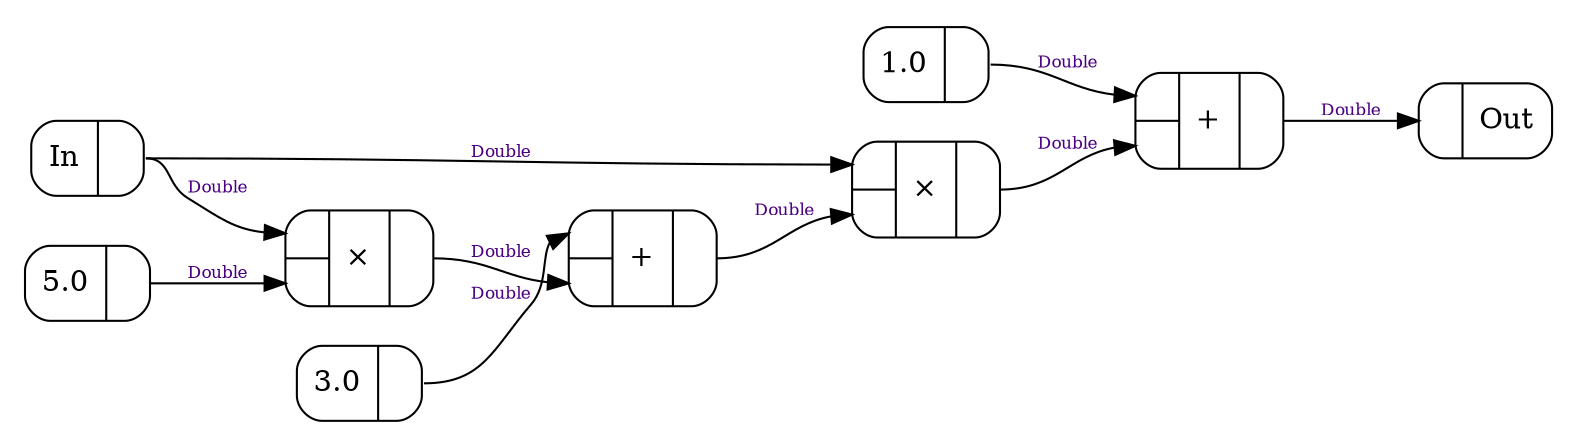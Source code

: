 digraph horner {
  margin=0
  compound=true
  rankdir=LR
  node [shape=Mrecord]
  edge [fontsize=8,fontcolor=indigo]
  bgcolor=transparent
  nslimit=20
  subgraph cluster5 { color=white ; c5 [label="{{<In0>|<In1>}|\×|{<Out0>}}"] }
  subgraph cluster7 { color=white ; c7 [label="{{<In0>|<In1>}|\×|{<Out0>}}"] }
  subgraph cluster8 { color=white ; c8 [label="{{<In0>|<In1>}|+|{<Out0>}}"] }
  subgraph cluster6 { color=white ; c6 [label="{{<In0>|<In1>}|+|{<Out0>}}"] }
  subgraph cluster1 { color=white ; c1 [label="{1.0|{<Out0>}}"] }
  subgraph cluster2 { color=white ; c2 [label="{3.0|{<Out0>}}"] }
  subgraph cluster3 { color=white ; c3 [label="{5.0|{<Out0>}}"] }
  subgraph cluster0 { color=white ; c0 [label="{In|{<Out0>}}"] }
  subgraph cluster9 { color=white ; c9 [label="{{<In0>}|Out}"] }
  c0:Out0 -> c5:In0 [label="Double"]
  c3:Out0 -> c5:In1 [label="Double"]
  c0:Out0 -> c7:In0 [label="Double"]
  c6:Out0 -> c7:In1 [label="Double"]
  c1:Out0 -> c8:In0 [label="Double"]
  c7:Out0 -> c8:In1 [label="Double"]
  c2:Out0 -> c6:In0 [label="Double"]
  c5:Out0 -> c6:In1 [label="Double"]
  c8:Out0 -> c9:In0 [label="Double"]
}

